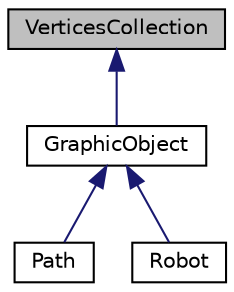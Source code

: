 digraph "VerticesCollection"
{
  edge [fontname="Helvetica",fontsize="10",labelfontname="Helvetica",labelfontsize="10"];
  node [fontname="Helvetica",fontsize="10",shape=record];
  Node0 [label="VerticesCollection",height=0.2,width=0.4,color="black", fillcolor="grey75", style="filled", fontcolor="black"];
  Node0 -> Node1 [dir="back",color="midnightblue",fontsize="10",style="solid"];
  Node1 [label="GraphicObject",height=0.2,width=0.4,color="black", fillcolor="white", style="filled",URL="$classGraphicObject.html"];
  Node1 -> Node2 [dir="back",color="midnightblue",fontsize="10",style="solid"];
  Node2 [label="Path",height=0.2,width=0.4,color="black", fillcolor="white", style="filled",URL="$classPath.html"];
  Node1 -> Node3 [dir="back",color="midnightblue",fontsize="10",style="solid"];
  Node3 [label="Robot",height=0.2,width=0.4,color="black", fillcolor="white", style="filled",URL="$classRobot.html"];
}
